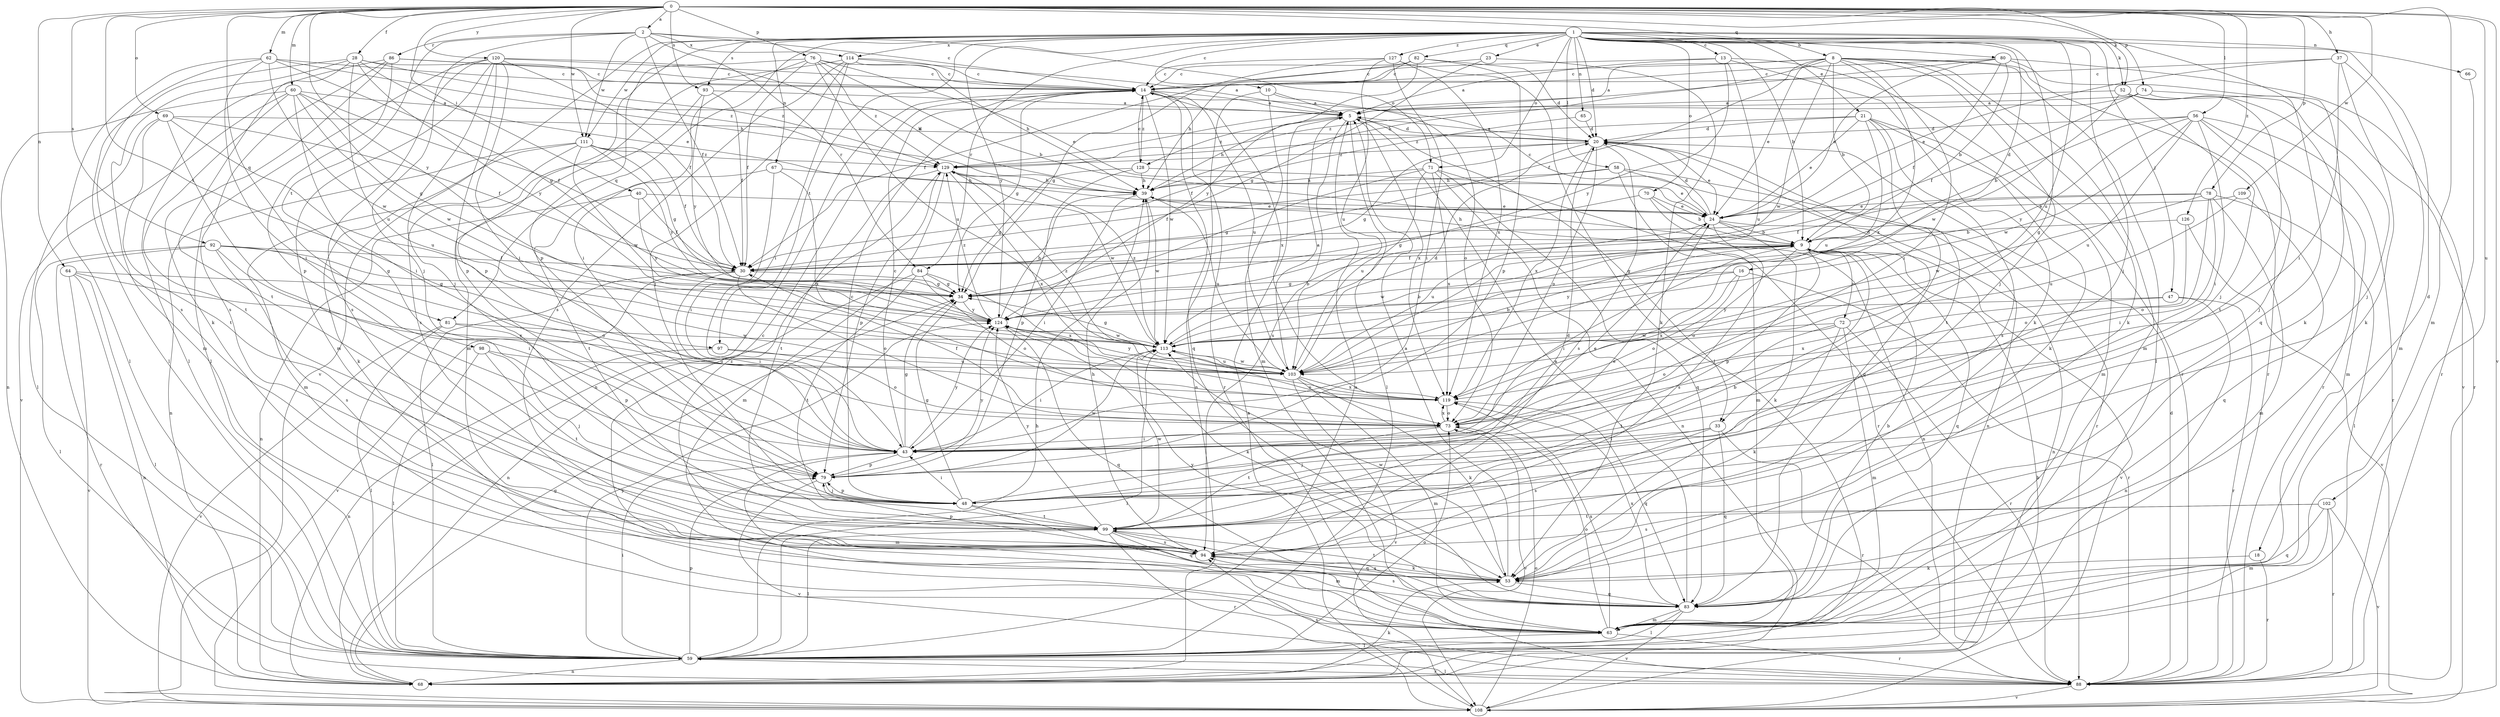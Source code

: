 strict digraph  {
0;
1;
2;
5;
8;
9;
10;
13;
14;
16;
18;
20;
21;
23;
24;
28;
30;
33;
34;
37;
39;
40;
43;
47;
48;
52;
53;
56;
58;
59;
60;
62;
63;
64;
65;
66;
67;
68;
69;
70;
71;
72;
73;
74;
76;
78;
79;
80;
81;
82;
83;
84;
86;
88;
92;
93;
94;
97;
98;
99;
102;
103;
108;
109;
111;
113;
114;
119;
120;
124;
126;
127;
128;
129;
0 -> 2  [label=a];
0 -> 28  [label=f];
0 -> 37  [label=h];
0 -> 40  [label=i];
0 -> 52  [label=k];
0 -> 56  [label=l];
0 -> 60  [label=m];
0 -> 62  [label=m];
0 -> 63  [label=m];
0 -> 64  [label=n];
0 -> 69  [label=o];
0 -> 74  [label=p];
0 -> 76  [label=p];
0 -> 78  [label=p];
0 -> 80  [label=q];
0 -> 81  [label=q];
0 -> 92  [label=s];
0 -> 93  [label=s];
0 -> 97  [label=t];
0 -> 102  [label=u];
0 -> 108  [label=v];
0 -> 109  [label=w];
0 -> 111  [label=w];
0 -> 120  [label=y];
0 -> 124  [label=y];
0 -> 126  [label=z];
1 -> 8  [label=b];
1 -> 9  [label=b];
1 -> 10  [label=c];
1 -> 13  [label=c];
1 -> 16  [label=d];
1 -> 18  [label=d];
1 -> 20  [label=d];
1 -> 21  [label=e];
1 -> 23  [label=e];
1 -> 33  [label=g];
1 -> 47  [label=j];
1 -> 48  [label=j];
1 -> 52  [label=k];
1 -> 58  [label=l];
1 -> 65  [label=n];
1 -> 66  [label=n];
1 -> 67  [label=n];
1 -> 70  [label=o];
1 -> 71  [label=o];
1 -> 79  [label=p];
1 -> 81  [label=q];
1 -> 82  [label=q];
1 -> 83  [label=q];
1 -> 84  [label=r];
1 -> 93  [label=s];
1 -> 97  [label=t];
1 -> 103  [label=u];
1 -> 108  [label=v];
1 -> 111  [label=w];
1 -> 114  [label=x];
1 -> 124  [label=y];
1 -> 127  [label=z];
2 -> 14  [label=c];
2 -> 30  [label=f];
2 -> 48  [label=j];
2 -> 71  [label=o];
2 -> 84  [label=r];
2 -> 86  [label=r];
2 -> 98  [label=t];
2 -> 111  [label=w];
2 -> 114  [label=x];
5 -> 20  [label=d];
5 -> 33  [label=g];
5 -> 39  [label=h];
5 -> 59  [label=l];
5 -> 94  [label=s];
5 -> 119  [label=x];
5 -> 128  [label=z];
8 -> 5  [label=a];
8 -> 9  [label=b];
8 -> 14  [label=c];
8 -> 24  [label=e];
8 -> 30  [label=f];
8 -> 39  [label=h];
8 -> 43  [label=i];
8 -> 48  [label=j];
8 -> 53  [label=k];
8 -> 59  [label=l];
8 -> 63  [label=m];
8 -> 88  [label=r];
8 -> 113  [label=w];
8 -> 119  [label=x];
9 -> 30  [label=f];
9 -> 39  [label=h];
9 -> 43  [label=i];
9 -> 72  [label=o];
9 -> 73  [label=o];
9 -> 79  [label=p];
9 -> 83  [label=q];
9 -> 108  [label=v];
9 -> 113  [label=w];
10 -> 5  [label=a];
10 -> 63  [label=m];
10 -> 68  [label=n];
10 -> 73  [label=o];
13 -> 5  [label=a];
13 -> 14  [label=c];
13 -> 53  [label=k];
13 -> 88  [label=r];
13 -> 103  [label=u];
13 -> 124  [label=y];
14 -> 5  [label=a];
14 -> 34  [label=g];
14 -> 68  [label=n];
14 -> 83  [label=q];
14 -> 88  [label=r];
14 -> 103  [label=u];
14 -> 113  [label=w];
14 -> 119  [label=x];
14 -> 128  [label=z];
16 -> 34  [label=g];
16 -> 73  [label=o];
16 -> 88  [label=r];
16 -> 119  [label=x];
16 -> 124  [label=y];
18 -> 53  [label=k];
18 -> 88  [label=r];
20 -> 5  [label=a];
20 -> 24  [label=e];
20 -> 34  [label=g];
20 -> 73  [label=o];
20 -> 83  [label=q];
20 -> 94  [label=s];
20 -> 119  [label=x];
20 -> 129  [label=z];
21 -> 20  [label=d];
21 -> 24  [label=e];
21 -> 53  [label=k];
21 -> 63  [label=m];
21 -> 94  [label=s];
21 -> 99  [label=t];
21 -> 103  [label=u];
21 -> 129  [label=z];
23 -> 14  [label=c];
23 -> 34  [label=g];
23 -> 53  [label=k];
24 -> 9  [label=b];
24 -> 14  [label=c];
24 -> 20  [label=d];
24 -> 53  [label=k];
24 -> 68  [label=n];
24 -> 94  [label=s];
24 -> 103  [label=u];
28 -> 14  [label=c];
28 -> 24  [label=e];
28 -> 59  [label=l];
28 -> 63  [label=m];
28 -> 99  [label=t];
28 -> 103  [label=u];
28 -> 124  [label=y];
28 -> 129  [label=z];
30 -> 34  [label=g];
30 -> 43  [label=i];
30 -> 59  [label=l];
30 -> 73  [label=o];
30 -> 108  [label=v];
33 -> 43  [label=i];
33 -> 48  [label=j];
33 -> 83  [label=q];
33 -> 88  [label=r];
33 -> 94  [label=s];
34 -> 124  [label=y];
37 -> 14  [label=c];
37 -> 24  [label=e];
37 -> 43  [label=i];
37 -> 53  [label=k];
37 -> 63  [label=m];
39 -> 24  [label=e];
39 -> 43  [label=i];
39 -> 103  [label=u];
39 -> 113  [label=w];
40 -> 24  [label=e];
40 -> 30  [label=f];
40 -> 68  [label=n];
40 -> 124  [label=y];
43 -> 14  [label=c];
43 -> 34  [label=g];
43 -> 63  [label=m];
43 -> 79  [label=p];
43 -> 124  [label=y];
47 -> 68  [label=n];
47 -> 88  [label=r];
47 -> 119  [label=x];
47 -> 124  [label=y];
48 -> 14  [label=c];
48 -> 24  [label=e];
48 -> 34  [label=g];
48 -> 43  [label=i];
48 -> 79  [label=p];
48 -> 83  [label=q];
48 -> 99  [label=t];
52 -> 5  [label=a];
52 -> 48  [label=j];
52 -> 88  [label=r];
52 -> 99  [label=t];
52 -> 113  [label=w];
53 -> 5  [label=a];
53 -> 14  [label=c];
53 -> 83  [label=q];
53 -> 94  [label=s];
53 -> 99  [label=t];
53 -> 113  [label=w];
56 -> 9  [label=b];
56 -> 20  [label=d];
56 -> 43  [label=i];
56 -> 48  [label=j];
56 -> 63  [label=m];
56 -> 88  [label=r];
56 -> 103  [label=u];
56 -> 113  [label=w];
56 -> 124  [label=y];
58 -> 30  [label=f];
58 -> 39  [label=h];
58 -> 63  [label=m];
58 -> 68  [label=n];
58 -> 88  [label=r];
59 -> 5  [label=a];
59 -> 39  [label=h];
59 -> 43  [label=i];
59 -> 68  [label=n];
59 -> 73  [label=o];
59 -> 79  [label=p];
59 -> 88  [label=r];
59 -> 124  [label=y];
60 -> 5  [label=a];
60 -> 30  [label=f];
60 -> 34  [label=g];
60 -> 43  [label=i];
60 -> 68  [label=n];
60 -> 99  [label=t];
60 -> 108  [label=v];
60 -> 113  [label=w];
62 -> 14  [label=c];
62 -> 34  [label=g];
62 -> 39  [label=h];
62 -> 43  [label=i];
62 -> 59  [label=l];
62 -> 94  [label=s];
62 -> 113  [label=w];
63 -> 59  [label=l];
63 -> 73  [label=o];
63 -> 88  [label=r];
63 -> 119  [label=x];
64 -> 34  [label=g];
64 -> 59  [label=l];
64 -> 68  [label=n];
64 -> 108  [label=v];
64 -> 119  [label=x];
65 -> 20  [label=d];
65 -> 30  [label=f];
66 -> 88  [label=r];
67 -> 39  [label=h];
67 -> 43  [label=i];
67 -> 99  [label=t];
67 -> 119  [label=x];
68 -> 34  [label=g];
68 -> 53  [label=k];
69 -> 20  [label=d];
69 -> 30  [label=f];
69 -> 48  [label=j];
69 -> 59  [label=l];
69 -> 99  [label=t];
69 -> 103  [label=u];
70 -> 9  [label=b];
70 -> 24  [label=e];
70 -> 34  [label=g];
70 -> 68  [label=n];
71 -> 34  [label=g];
71 -> 39  [label=h];
71 -> 68  [label=n];
71 -> 83  [label=q];
71 -> 88  [label=r];
71 -> 103  [label=u];
71 -> 119  [label=x];
72 -> 20  [label=d];
72 -> 53  [label=k];
72 -> 63  [label=m];
72 -> 73  [label=o];
72 -> 88  [label=r];
72 -> 99  [label=t];
72 -> 113  [label=w];
73 -> 30  [label=f];
73 -> 43  [label=i];
73 -> 99  [label=t];
73 -> 108  [label=v];
73 -> 119  [label=x];
74 -> 5  [label=a];
74 -> 30  [label=f];
74 -> 48  [label=j];
74 -> 88  [label=r];
74 -> 129  [label=z];
76 -> 9  [label=b];
76 -> 14  [label=c];
76 -> 24  [label=e];
76 -> 30  [label=f];
76 -> 43  [label=i];
76 -> 79  [label=p];
76 -> 103  [label=u];
76 -> 129  [label=z];
78 -> 24  [label=e];
78 -> 30  [label=f];
78 -> 43  [label=i];
78 -> 59  [label=l];
78 -> 63  [label=m];
78 -> 73  [label=o];
78 -> 113  [label=w];
79 -> 24  [label=e];
79 -> 48  [label=j];
79 -> 108  [label=v];
79 -> 113  [label=w];
79 -> 124  [label=y];
80 -> 9  [label=b];
80 -> 14  [label=c];
80 -> 24  [label=e];
80 -> 30  [label=f];
80 -> 53  [label=k];
80 -> 108  [label=v];
80 -> 129  [label=z];
81 -> 59  [label=l];
81 -> 79  [label=p];
81 -> 108  [label=v];
81 -> 113  [label=w];
82 -> 14  [label=c];
82 -> 20  [label=d];
82 -> 30  [label=f];
82 -> 39  [label=h];
82 -> 79  [label=p];
82 -> 124  [label=y];
83 -> 5  [label=a];
83 -> 9  [label=b];
83 -> 59  [label=l];
83 -> 63  [label=m];
83 -> 94  [label=s];
83 -> 108  [label=v];
83 -> 119  [label=x];
83 -> 124  [label=y];
84 -> 34  [label=g];
84 -> 68  [label=n];
84 -> 73  [label=o];
84 -> 99  [label=t];
84 -> 119  [label=x];
86 -> 14  [label=c];
86 -> 53  [label=k];
86 -> 59  [label=l];
86 -> 79  [label=p];
86 -> 94  [label=s];
86 -> 129  [label=z];
88 -> 20  [label=d];
88 -> 59  [label=l];
88 -> 94  [label=s];
88 -> 108  [label=v];
92 -> 30  [label=f];
92 -> 34  [label=g];
92 -> 43  [label=i];
92 -> 59  [label=l];
92 -> 73  [label=o];
92 -> 88  [label=r];
92 -> 94  [label=s];
93 -> 5  [label=a];
93 -> 30  [label=f];
93 -> 94  [label=s];
93 -> 124  [label=y];
94 -> 39  [label=h];
94 -> 53  [label=k];
94 -> 79  [label=p];
94 -> 129  [label=z];
97 -> 68  [label=n];
97 -> 73  [label=o];
97 -> 103  [label=u];
98 -> 48  [label=j];
98 -> 59  [label=l];
98 -> 99  [label=t];
98 -> 103  [label=u];
99 -> 9  [label=b];
99 -> 20  [label=d];
99 -> 59  [label=l];
99 -> 63  [label=m];
99 -> 83  [label=q];
99 -> 88  [label=r];
99 -> 94  [label=s];
99 -> 113  [label=w];
99 -> 124  [label=y];
102 -> 63  [label=m];
102 -> 83  [label=q];
102 -> 88  [label=r];
102 -> 94  [label=s];
102 -> 99  [label=t];
102 -> 108  [label=v];
103 -> 5  [label=a];
103 -> 9  [label=b];
103 -> 20  [label=d];
103 -> 53  [label=k];
103 -> 63  [label=m];
103 -> 108  [label=v];
103 -> 113  [label=w];
103 -> 119  [label=x];
103 -> 124  [label=y];
103 -> 129  [label=z];
108 -> 5  [label=a];
108 -> 9  [label=b];
108 -> 73  [label=o];
109 -> 24  [label=e];
109 -> 83  [label=q];
109 -> 103  [label=u];
111 -> 30  [label=f];
111 -> 34  [label=g];
111 -> 53  [label=k];
111 -> 63  [label=m];
111 -> 68  [label=n];
111 -> 113  [label=w];
111 -> 124  [label=y];
111 -> 129  [label=z];
113 -> 9  [label=b];
113 -> 34  [label=g];
113 -> 43  [label=i];
113 -> 59  [label=l];
113 -> 73  [label=o];
113 -> 103  [label=u];
113 -> 129  [label=z];
114 -> 5  [label=a];
114 -> 14  [label=c];
114 -> 39  [label=h];
114 -> 43  [label=i];
114 -> 48  [label=j];
114 -> 63  [label=m];
114 -> 94  [label=s];
119 -> 73  [label=o];
119 -> 83  [label=q];
120 -> 14  [label=c];
120 -> 30  [label=f];
120 -> 39  [label=h];
120 -> 43  [label=i];
120 -> 48  [label=j];
120 -> 59  [label=l];
120 -> 63  [label=m];
120 -> 79  [label=p];
120 -> 94  [label=s];
124 -> 9  [label=b];
124 -> 39  [label=h];
124 -> 53  [label=k];
124 -> 83  [label=q];
124 -> 113  [label=w];
124 -> 129  [label=z];
126 -> 9  [label=b];
126 -> 73  [label=o];
126 -> 108  [label=v];
127 -> 14  [label=c];
127 -> 34  [label=g];
127 -> 43  [label=i];
127 -> 59  [label=l];
127 -> 103  [label=u];
127 -> 119  [label=x];
128 -> 14  [label=c];
128 -> 24  [label=e];
128 -> 34  [label=g];
128 -> 39  [label=h];
128 -> 79  [label=p];
129 -> 39  [label=h];
129 -> 63  [label=m];
129 -> 79  [label=p];
129 -> 99  [label=t];
129 -> 113  [label=w];
129 -> 119  [label=x];
}
